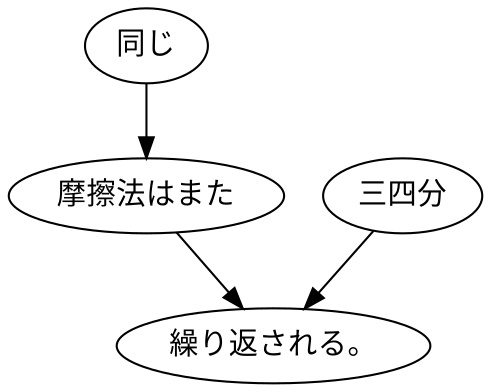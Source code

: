 digraph graph5428 {
	node0 [label="同じ"];
	node1 [label="摩擦法はまた"];
	node2 [label="三四分"];
	node3 [label="繰り返される。"];
	node0 -> node1;
	node1 -> node3;
	node2 -> node3;
}
